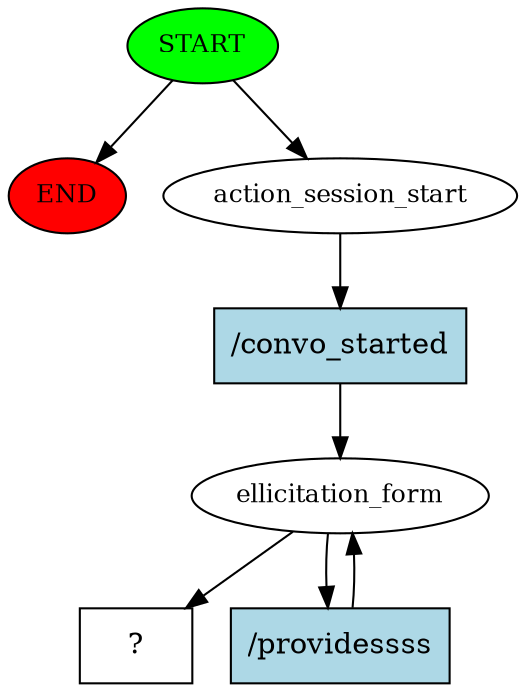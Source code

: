 digraph  {
0 [class="start active", fillcolor=green, fontsize=12, label=START, style=filled];
"-1" [class=end, fillcolor=red, fontsize=12, label=END, style=filled];
1 [class=active, fontsize=12, label=action_session_start];
2 [class=active, fontsize=12, label=ellicitation_form];
6 [class="intent dashed active", label="  ?  ", shape=rect];
7 [class="intent active", fillcolor=lightblue, label="/convo_started", shape=rect, style=filled];
8 [class="intent active", fillcolor=lightblue, label="/providessss", shape=rect, style=filled];
0 -> "-1"  [class="", key=NONE, label=""];
0 -> 1  [class=active, key=NONE, label=""];
1 -> 7  [class=active, key=0];
2 -> 6  [class=active, key=NONE, label=""];
2 -> 8  [class=active, key=0];
7 -> 2  [class=active, key=0];
8 -> 2  [class=active, key=0];
}
